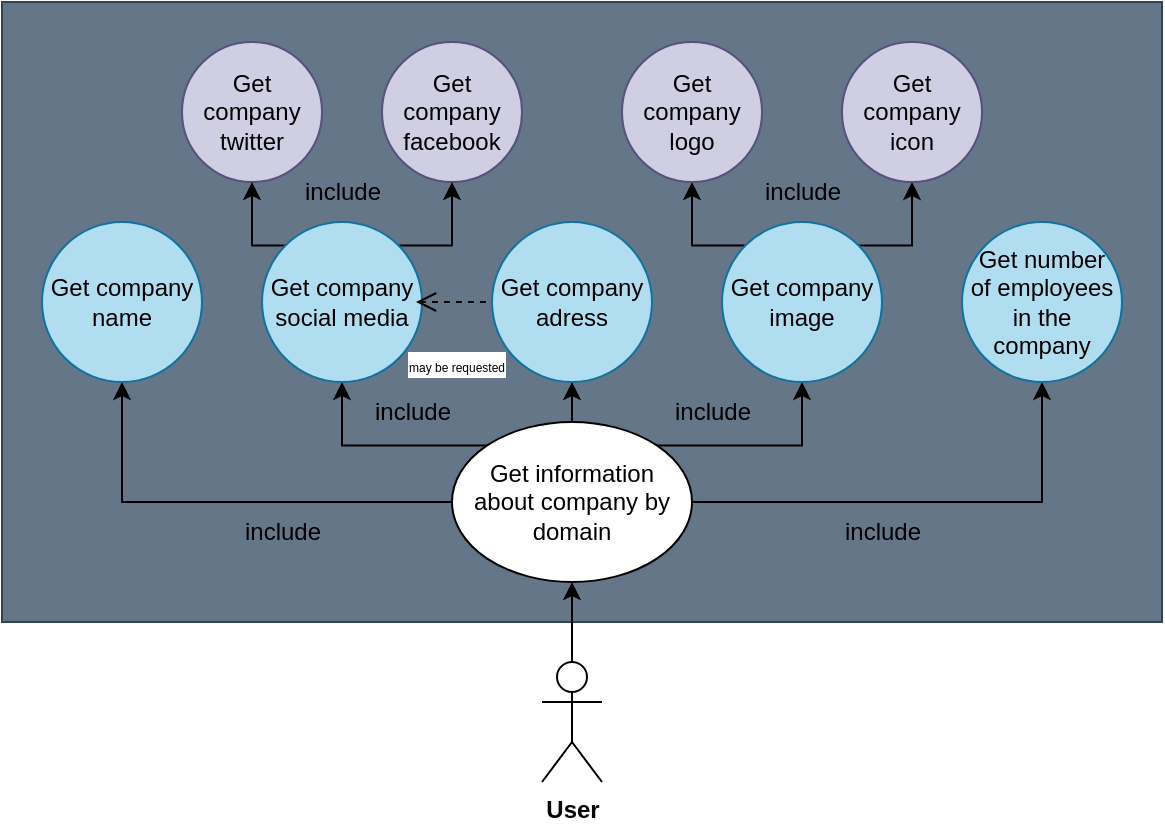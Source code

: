 <mxfile version="20.5.3" type="device"><diagram id="p72D7o2LNys6tlQ2kQkd" name="Page-1"><mxGraphModel dx="418" dy="669" grid="1" gridSize="10" guides="1" tooltips="1" connect="1" arrows="1" fold="1" page="1" pageScale="1" pageWidth="827" pageHeight="1169" math="0" shadow="0"><root><mxCell id="0"/><mxCell id="1" parent="0"/><mxCell id="G2M2sVLS14phxjYn_ltP-1" value="&lt;b&gt;User&lt;/b&gt;" style="shape=umlActor;verticalLabelPosition=bottom;verticalAlign=top;html=1;outlineConnect=0;" vertex="1" parent="1"><mxGeometry x="360" y="540" width="30" height="60" as="geometry"/></mxCell><mxCell id="G2M2sVLS14phxjYn_ltP-3" value="" style="rounded=0;whiteSpace=wrap;html=1;fillColor=#647687;strokeColor=#314354;fontColor=#ffffff;" vertex="1" parent="1"><mxGeometry x="90" y="210" width="580" height="310" as="geometry"/></mxCell><mxCell id="G2M2sVLS14phxjYn_ltP-20" style="edgeStyle=orthogonalEdgeStyle;rounded=0;orthogonalLoop=1;jettySize=auto;html=1;entryX=0.5;entryY=1;entryDx=0;entryDy=0;" edge="1" parent="1" source="G2M2sVLS14phxjYn_ltP-6" target="G2M2sVLS14phxjYn_ltP-12"><mxGeometry relative="1" as="geometry"/></mxCell><mxCell id="G2M2sVLS14phxjYn_ltP-21" style="edgeStyle=orthogonalEdgeStyle;rounded=0;orthogonalLoop=1;jettySize=auto;html=1;exitX=1;exitY=0;exitDx=0;exitDy=0;entryX=0.5;entryY=1;entryDx=0;entryDy=0;" edge="1" parent="1" source="G2M2sVLS14phxjYn_ltP-6" target="G2M2sVLS14phxjYn_ltP-13"><mxGeometry relative="1" as="geometry"/></mxCell><mxCell id="G2M2sVLS14phxjYn_ltP-22" style="edgeStyle=orthogonalEdgeStyle;rounded=0;orthogonalLoop=1;jettySize=auto;html=1;exitX=1;exitY=0.5;exitDx=0;exitDy=0;entryX=0.5;entryY=1;entryDx=0;entryDy=0;" edge="1" parent="1" source="G2M2sVLS14phxjYn_ltP-6" target="G2M2sVLS14phxjYn_ltP-15"><mxGeometry relative="1" as="geometry"/></mxCell><mxCell id="G2M2sVLS14phxjYn_ltP-23" style="edgeStyle=orthogonalEdgeStyle;rounded=0;orthogonalLoop=1;jettySize=auto;html=1;exitX=0;exitY=0.5;exitDx=0;exitDy=0;entryX=0.5;entryY=1;entryDx=0;entryDy=0;" edge="1" parent="1" source="G2M2sVLS14phxjYn_ltP-6" target="G2M2sVLS14phxjYn_ltP-7"><mxGeometry relative="1" as="geometry"/></mxCell><mxCell id="G2M2sVLS14phxjYn_ltP-24" style="edgeStyle=orthogonalEdgeStyle;rounded=0;orthogonalLoop=1;jettySize=auto;html=1;exitX=0;exitY=0;exitDx=0;exitDy=0;entryX=0.5;entryY=1;entryDx=0;entryDy=0;" edge="1" parent="1" source="G2M2sVLS14phxjYn_ltP-6" target="G2M2sVLS14phxjYn_ltP-11"><mxGeometry relative="1" as="geometry"/></mxCell><mxCell id="G2M2sVLS14phxjYn_ltP-6" value="Get information about company by domain" style="ellipse;whiteSpace=wrap;html=1;strokeWidth=1;spacing=5;" vertex="1" parent="1"><mxGeometry x="315" y="420" width="120" height="80" as="geometry"/></mxCell><mxCell id="G2M2sVLS14phxjYn_ltP-7" value="Get company name" style="ellipse;whiteSpace=wrap;html=1;strokeWidth=1;spacing=5;fillColor=#b1ddf0;strokeColor=#10739e;" vertex="1" parent="1"><mxGeometry x="110" y="320" width="80" height="80" as="geometry"/></mxCell><mxCell id="G2M2sVLS14phxjYn_ltP-9" value="Get company facebook" style="ellipse;whiteSpace=wrap;html=1;strokeWidth=1;spacing=5;fillColor=#d0cee2;strokeColor=#56517e;" vertex="1" parent="1"><mxGeometry x="280" y="230" width="70" height="70" as="geometry"/></mxCell><mxCell id="G2M2sVLS14phxjYn_ltP-10" value="Get company twitter" style="ellipse;whiteSpace=wrap;html=1;strokeWidth=1;spacing=5;fillColor=#d0cee2;strokeColor=#56517e;" vertex="1" parent="1"><mxGeometry x="180" y="230" width="70" height="70" as="geometry"/></mxCell><mxCell id="G2M2sVLS14phxjYn_ltP-27" style="edgeStyle=orthogonalEdgeStyle;rounded=0;orthogonalLoop=1;jettySize=auto;html=1;exitX=0;exitY=0;exitDx=0;exitDy=0;entryX=0.5;entryY=1;entryDx=0;entryDy=0;" edge="1" parent="1" source="G2M2sVLS14phxjYn_ltP-11" target="G2M2sVLS14phxjYn_ltP-10"><mxGeometry relative="1" as="geometry"/></mxCell><mxCell id="G2M2sVLS14phxjYn_ltP-28" style="edgeStyle=orthogonalEdgeStyle;rounded=0;orthogonalLoop=1;jettySize=auto;html=1;exitX=1;exitY=0;exitDx=0;exitDy=0;entryX=0.5;entryY=1;entryDx=0;entryDy=0;" edge="1" parent="1" source="G2M2sVLS14phxjYn_ltP-11" target="G2M2sVLS14phxjYn_ltP-9"><mxGeometry relative="1" as="geometry"><Array as="points"><mxPoint x="315" y="332"/></Array></mxGeometry></mxCell><mxCell id="G2M2sVLS14phxjYn_ltP-11" value="Get company social media" style="ellipse;whiteSpace=wrap;html=1;strokeWidth=1;spacing=5;fillColor=#b1ddf0;strokeColor=#10739e;" vertex="1" parent="1"><mxGeometry x="220" y="320" width="80" height="80" as="geometry"/></mxCell><mxCell id="G2M2sVLS14phxjYn_ltP-12" value="Get company adress" style="ellipse;whiteSpace=wrap;html=1;strokeWidth=1;spacing=5;fillColor=#b1ddf0;strokeColor=#10739e;" vertex="1" parent="1"><mxGeometry x="335" y="320" width="80" height="80" as="geometry"/></mxCell><mxCell id="G2M2sVLS14phxjYn_ltP-30" style="edgeStyle=orthogonalEdgeStyle;rounded=0;orthogonalLoop=1;jettySize=auto;html=1;exitX=0;exitY=0;exitDx=0;exitDy=0;entryX=0.5;entryY=1;entryDx=0;entryDy=0;" edge="1" parent="1" source="G2M2sVLS14phxjYn_ltP-13" target="G2M2sVLS14phxjYn_ltP-16"><mxGeometry relative="1" as="geometry"><Array as="points"><mxPoint x="435" y="332"/></Array></mxGeometry></mxCell><mxCell id="G2M2sVLS14phxjYn_ltP-31" style="edgeStyle=orthogonalEdgeStyle;rounded=0;orthogonalLoop=1;jettySize=auto;html=1;exitX=1;exitY=0;exitDx=0;exitDy=0;entryX=0.5;entryY=1;entryDx=0;entryDy=0;" edge="1" parent="1" source="G2M2sVLS14phxjYn_ltP-13" target="G2M2sVLS14phxjYn_ltP-17"><mxGeometry relative="1" as="geometry"><Array as="points"><mxPoint x="545" y="332"/></Array></mxGeometry></mxCell><mxCell id="G2M2sVLS14phxjYn_ltP-13" value="Get company image" style="ellipse;whiteSpace=wrap;html=1;strokeWidth=1;spacing=5;fillColor=#b1ddf0;strokeColor=#10739e;" vertex="1" parent="1"><mxGeometry x="450" y="320" width="80" height="80" as="geometry"/></mxCell><mxCell id="G2M2sVLS14phxjYn_ltP-15" value="Get number of employees in the company" style="ellipse;whiteSpace=wrap;html=1;strokeWidth=1;spacing=5;fillColor=#b1ddf0;strokeColor=#10739e;" vertex="1" parent="1"><mxGeometry x="570" y="320" width="80" height="80" as="geometry"/></mxCell><mxCell id="G2M2sVLS14phxjYn_ltP-16" value="Get company logo" style="ellipse;whiteSpace=wrap;html=1;strokeWidth=1;spacing=5;fillColor=#d0cee2;strokeColor=#56517e;" vertex="1" parent="1"><mxGeometry x="400" y="230" width="70" height="70" as="geometry"/></mxCell><mxCell id="G2M2sVLS14phxjYn_ltP-17" value="Get company icon" style="ellipse;whiteSpace=wrap;html=1;strokeWidth=1;spacing=5;fillColor=#d0cee2;strokeColor=#56517e;" vertex="1" parent="1"><mxGeometry x="510" y="230" width="70" height="70" as="geometry"/></mxCell><mxCell id="G2M2sVLS14phxjYn_ltP-18" value="" style="endArrow=classic;html=1;rounded=0;exitX=0.5;exitY=0;exitDx=0;exitDy=0;exitPerimeter=0;entryX=0.5;entryY=1;entryDx=0;entryDy=0;" edge="1" parent="1" source="G2M2sVLS14phxjYn_ltP-1" target="G2M2sVLS14phxjYn_ltP-6"><mxGeometry width="50" height="50" relative="1" as="geometry"><mxPoint x="390" y="460" as="sourcePoint"/><mxPoint x="440" y="410" as="targetPoint"/></mxGeometry></mxCell><mxCell id="G2M2sVLS14phxjYn_ltP-36" value="&lt;font style=&quot;font-size: 6px;&quot;&gt;may be requested&lt;/font&gt;" style="html=1;verticalAlign=bottom;endArrow=open;dashed=1;endSize=8;rounded=0;exitX=0;exitY=0.5;exitDx=0;exitDy=0;" edge="1" parent="1"><mxGeometry x="-0.143" y="40" relative="1" as="geometry"><mxPoint x="332.0" y="360" as="sourcePoint"/><mxPoint x="297" y="360" as="targetPoint"/><mxPoint as="offset"/></mxGeometry></mxCell><mxCell id="G2M2sVLS14phxjYn_ltP-37" value="include" style="text;html=1;align=center;verticalAlign=middle;resizable=0;points=[];autosize=1;strokeColor=none;fillColor=none;" vertex="1" parent="1"><mxGeometry x="200" y="460" width="60" height="30" as="geometry"/></mxCell><mxCell id="G2M2sVLS14phxjYn_ltP-38" value="include" style="text;html=1;align=center;verticalAlign=middle;resizable=0;points=[];autosize=1;strokeColor=none;fillColor=none;" vertex="1" parent="1"><mxGeometry x="500" y="460" width="60" height="30" as="geometry"/></mxCell><mxCell id="G2M2sVLS14phxjYn_ltP-39" value="include" style="text;html=1;align=center;verticalAlign=middle;resizable=0;points=[];autosize=1;strokeColor=none;fillColor=none;" vertex="1" parent="1"><mxGeometry x="265" y="400" width="60" height="30" as="geometry"/></mxCell><mxCell id="G2M2sVLS14phxjYn_ltP-40" value="include" style="text;html=1;align=center;verticalAlign=middle;resizable=0;points=[];autosize=1;strokeColor=none;fillColor=none;" vertex="1" parent="1"><mxGeometry x="415" y="400" width="60" height="30" as="geometry"/></mxCell><mxCell id="G2M2sVLS14phxjYn_ltP-41" value="include" style="text;html=1;align=center;verticalAlign=middle;resizable=0;points=[];autosize=1;strokeColor=none;fillColor=none;" vertex="1" parent="1"><mxGeometry x="460" y="290" width="60" height="30" as="geometry"/></mxCell><mxCell id="G2M2sVLS14phxjYn_ltP-42" value="include" style="text;html=1;align=center;verticalAlign=middle;resizable=0;points=[];autosize=1;strokeColor=none;fillColor=none;" vertex="1" parent="1"><mxGeometry x="230" y="290" width="60" height="30" as="geometry"/></mxCell></root></mxGraphModel></diagram></mxfile>